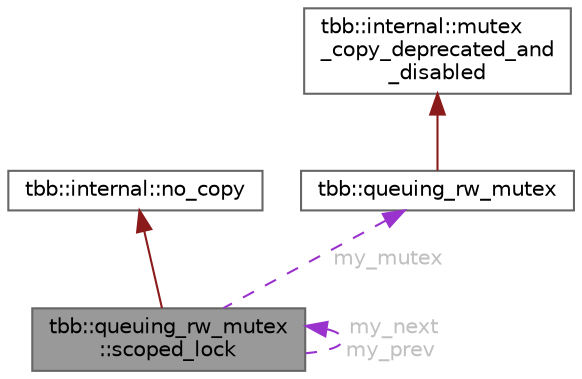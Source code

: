 digraph "tbb::queuing_rw_mutex::scoped_lock"
{
 // LATEX_PDF_SIZE
  bgcolor="transparent";
  edge [fontname=Helvetica,fontsize=10,labelfontname=Helvetica,labelfontsize=10];
  node [fontname=Helvetica,fontsize=10,shape=box,height=0.2,width=0.4];
  Node1 [id="Node000001",label="tbb::queuing_rw_mutex\l::scoped_lock",height=0.2,width=0.4,color="gray40", fillcolor="grey60", style="filled", fontcolor="black",tooltip="The scoped locking pattern"];
  Node2 -> Node1 [id="edge1_Node000001_Node000002",dir="back",color="firebrick4",style="solid",tooltip=" "];
  Node2 [id="Node000002",label="tbb::internal::no_copy",height=0.2,width=0.4,color="gray40", fillcolor="white", style="filled",tooltip=" "];
  Node3 -> Node1 [id="edge2_Node000001_Node000003",dir="back",color="darkorchid3",style="dashed",tooltip=" ",label=" my_mutex",fontcolor="grey" ];
  Node3 [id="Node000003",label="tbb::queuing_rw_mutex",height=0.2,width=0.4,color="gray40", fillcolor="white", style="filled",URL="$classtbb_1_1queuing__rw__mutex.html",tooltip="Queuing reader-writer mutex with local-only spinning."];
  Node4 -> Node3 [id="edge3_Node000003_Node000004",dir="back",color="firebrick4",style="solid",tooltip=" "];
  Node4 [id="Node000004",label="tbb::internal::mutex\l_copy_deprecated_and\l_disabled",height=0.2,width=0.4,color="gray40", fillcolor="white", style="filled",tooltip=" "];
  Node1 -> Node1 [id="edge4_Node000001_Node000001",dir="back",color="darkorchid3",style="dashed",tooltip=" ",label=" my_next\nmy_prev",fontcolor="grey" ];
}
